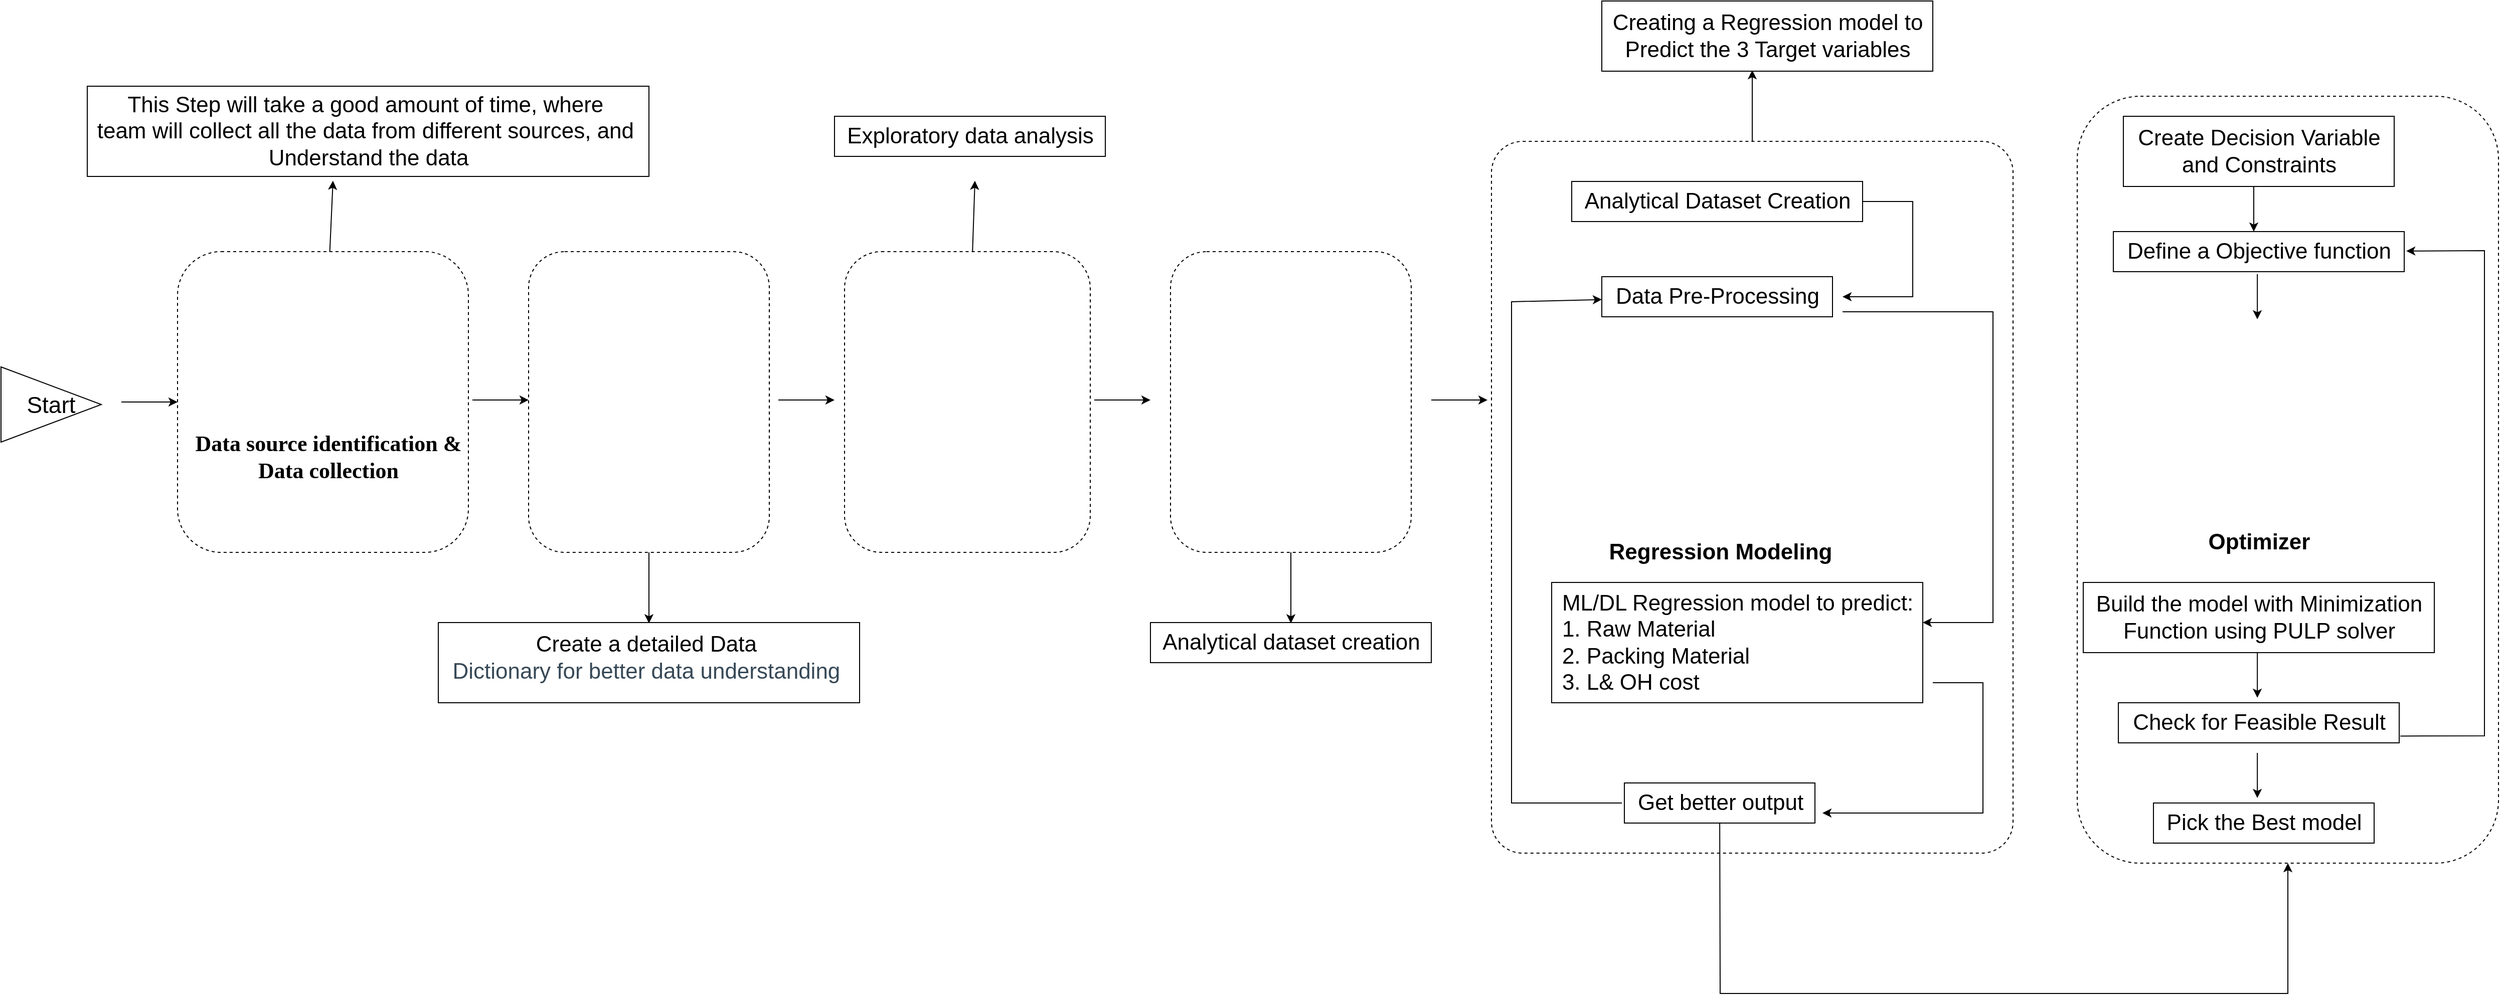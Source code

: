 <mxfile version="20.8.3" type="github">
  <diagram id="2UiVx4s0XuKnJDsQhXmO" name="Page-1">
    <mxGraphModel dx="2269" dy="1343" grid="1" gridSize="10" guides="1" tooltips="1" connect="1" arrows="1" fold="1" page="1" pageScale="1" pageWidth="1920" pageHeight="1200" background="#FFFFFF" math="0" shadow="0">
      <root>
        <mxCell id="0" />
        <mxCell id="1" parent="0" />
        <mxCell id="yzdZpW3bVmQ6ww04d_my-1" value="" style="shape=image;verticalLabelPosition=bottom;labelBackgroundColor=default;verticalAlign=top;aspect=fixed;imageAspect=0;image=https://cdn-icons-png.flaticon.com/512/3270/3270865.png;fontSize=15;" vertex="1" parent="1">
          <mxGeometry x="326" y="400" width="130" height="130" as="geometry" />
        </mxCell>
        <mxCell id="yzdZpW3bVmQ6ww04d_my-3" value="&lt;font style=&quot;font-size: 23px;&quot;&gt;Start&lt;/font&gt;" style="triangle;whiteSpace=wrap;html=1;" vertex="1" parent="1">
          <mxGeometry x="50" y="485" width="100" height="75" as="geometry" />
        </mxCell>
        <mxCell id="yzdZpW3bVmQ6ww04d_my-4" value="&lt;ol style=&quot;direction: ltr; unicode-bidi: embed; margin-top: 0in; margin-bottom: 0in; font-family: Calibri;&quot; type=&quot;1&quot;&gt;&lt;p style=&quot;margin: 0in; font-size: 16.5pt;&quot;&gt;&lt;span style=&quot;font-weight: bold; background-image: initial; background-position: initial; background-size: initial; background-repeat: initial; background-attachment: initial; background-origin: initial; background-clip: initial;&quot;&gt;Data source identification &amp;amp;&lt;/span&gt;&lt;/p&gt;&lt;p style=&quot;margin: 0in; font-size: 16.5pt;&quot;&gt;&lt;span style=&quot;font-weight: bold; background-image: initial; background-position: initial; background-size: initial; background-repeat: initial; background-attachment: initial; background-origin: initial; background-clip: initial;&quot;&gt;Data collection&lt;br&gt;&lt;/span&gt;&lt;/p&gt;&lt;/ol&gt;" style="text;html=1;align=center;verticalAlign=middle;resizable=0;points=[];autosize=1;strokeColor=none;fillColor=none;fontSize=15;" vertex="1" parent="1">
          <mxGeometry x="196" y="540" width="320" height="70" as="geometry" />
        </mxCell>
        <mxCell id="yzdZpW3bVmQ6ww04d_my-6" value="" style="rounded=1;whiteSpace=wrap;html=1;fontSize=22;fillColor=none;dashed=1;" vertex="1" parent="1">
          <mxGeometry x="226" y="370" width="290" height="300" as="geometry" />
        </mxCell>
        <mxCell id="yzdZpW3bVmQ6ww04d_my-8" value="" style="endArrow=classic;html=1;rounded=0;fontSize=22;" edge="1" parent="1" source="yzdZpW3bVmQ6ww04d_my-6">
          <mxGeometry width="50" height="50" relative="1" as="geometry">
            <mxPoint x="381" y="349.289" as="sourcePoint" />
            <mxPoint x="381" y="299.289" as="targetPoint" />
          </mxGeometry>
        </mxCell>
        <mxCell id="yzdZpW3bVmQ6ww04d_my-9" value="This Step will take a good amount of time, where&amp;nbsp;&lt;br&gt;team will collect all the data from different sources, and&amp;nbsp;&lt;br&gt;Understand the data" style="text;html=1;align=center;verticalAlign=middle;resizable=0;points=[];autosize=1;strokeColor=default;fillColor=default;fontSize=22;" vertex="1" parent="1">
          <mxGeometry x="136" y="205" width="560" height="90" as="geometry" />
        </mxCell>
        <mxCell id="yzdZpW3bVmQ6ww04d_my-10" value="" style="shape=image;verticalLabelPosition=bottom;labelBackgroundColor=default;verticalAlign=top;aspect=fixed;imageAspect=0;image=https://cdn-icons-png.flaticon.com/512/3285/3285819.png;" vertex="1" parent="1">
          <mxGeometry x="596" y="415" width="210" height="210" as="geometry" />
        </mxCell>
        <mxCell id="yzdZpW3bVmQ6ww04d_my-11" value="" style="rounded=1;whiteSpace=wrap;html=1;fontSize=22;fillColor=none;dashed=1;" vertex="1" parent="1">
          <mxGeometry x="576" y="370" width="240" height="300" as="geometry" />
        </mxCell>
        <mxCell id="yzdZpW3bVmQ6ww04d_my-12" value="" style="endArrow=classic;html=1;rounded=0;fontSize=22;" edge="1" parent="1" source="yzdZpW3bVmQ6ww04d_my-11">
          <mxGeometry width="50" height="50" relative="1" as="geometry">
            <mxPoint x="696" y="720" as="sourcePoint" />
            <mxPoint x="696" y="740.711" as="targetPoint" />
          </mxGeometry>
        </mxCell>
        <mxCell id="yzdZpW3bVmQ6ww04d_my-13" value="Create a detailed Data&amp;nbsp;&lt;h1 style=&quot;box-sizing: border-box; outline: none; font-size: 22px; margin: 0px 0px 10px; padding: 0px; color: rgb(55, 73, 87); line-height: 1.2; align-self: baseline; text-align: start; background-color: rgb(255, 255, 255);&quot;&gt;&lt;span style=&quot;font-weight: normal;&quot;&gt;Dictionary for better data understanding&amp;nbsp;&lt;/span&gt;&lt;/h1&gt;" style="text;html=1;align=center;verticalAlign=middle;resizable=0;points=[];autosize=1;strokeColor=default;fillColor=default;fontSize=22;" vertex="1" parent="1">
          <mxGeometry x="486" y="740" width="420" height="80" as="geometry" />
        </mxCell>
        <mxCell id="yzdZpW3bVmQ6ww04d_my-14" value="" style="shape=image;verticalLabelPosition=bottom;labelBackgroundColor=default;verticalAlign=top;aspect=fixed;imageAspect=0;image=https://cdn-icons-png.flaticon.com/512/1991/1991110.png;" vertex="1" parent="1">
          <mxGeometry x="926" y="435" width="190" height="190" as="geometry" />
        </mxCell>
        <mxCell id="yzdZpW3bVmQ6ww04d_my-16" value="" style="rounded=1;whiteSpace=wrap;html=1;fontSize=22;fillColor=none;dashed=1;" vertex="1" parent="1">
          <mxGeometry x="891" y="370" width="245" height="300" as="geometry" />
        </mxCell>
        <mxCell id="yzdZpW3bVmQ6ww04d_my-17" value="" style="endArrow=classic;html=1;rounded=0;fontFamily=Helvetica;fontSize=22;" edge="1" parent="1" source="yzdZpW3bVmQ6ww04d_my-16">
          <mxGeometry width="50" height="50" relative="1" as="geometry">
            <mxPoint x="1021" y="349.289" as="sourcePoint" />
            <mxPoint x="1021" y="299.289" as="targetPoint" />
          </mxGeometry>
        </mxCell>
        <mxCell id="yzdZpW3bVmQ6ww04d_my-18" value="Exploratory data analysis" style="text;html=1;align=center;verticalAlign=middle;resizable=0;points=[];autosize=1;strokeColor=default;fillColor=default;fontSize=22;" vertex="1" parent="1">
          <mxGeometry x="881" y="235" width="270" height="40" as="geometry" />
        </mxCell>
        <mxCell id="yzdZpW3bVmQ6ww04d_my-19" value="" style="shape=image;verticalLabelPosition=bottom;labelBackgroundColor=default;verticalAlign=top;aspect=fixed;imageAspect=0;image=https://cdn-icons-png.flaticon.com/512/9390/9390674.png;" vertex="1" parent="1">
          <mxGeometry x="1226" y="435" width="205" height="205" as="geometry" />
        </mxCell>
        <mxCell id="yzdZpW3bVmQ6ww04d_my-20" value="" style="rounded=1;whiteSpace=wrap;html=1;fontSize=22;fillColor=none;dashed=1;" vertex="1" parent="1">
          <mxGeometry x="1216" y="370" width="240" height="300" as="geometry" />
        </mxCell>
        <mxCell id="yzdZpW3bVmQ6ww04d_my-21" value="" style="endArrow=classic;html=1;rounded=0;fontFamily=Helvetica;fontSize=22;" edge="1" parent="1" source="yzdZpW3bVmQ6ww04d_my-20">
          <mxGeometry width="50" height="50" relative="1" as="geometry">
            <mxPoint x="1336" y="720" as="sourcePoint" />
            <mxPoint x="1336" y="740.711" as="targetPoint" />
          </mxGeometry>
        </mxCell>
        <mxCell id="yzdZpW3bVmQ6ww04d_my-22" value="Analytical dataset creation" style="text;html=1;align=center;verticalAlign=middle;resizable=0;points=[];autosize=1;strokeColor=default;fillColor=default;fontSize=22;" vertex="1" parent="1">
          <mxGeometry x="1196" y="740" width="280" height="40" as="geometry" />
        </mxCell>
        <mxCell id="yzdZpW3bVmQ6ww04d_my-23" value="" style="shape=image;verticalLabelPosition=bottom;labelBackgroundColor=default;verticalAlign=top;aspect=fixed;imageAspect=0;image=https://cdn-icons-png.flaticon.com/512/1376/1376834.png;" vertex="1" parent="1">
          <mxGeometry x="1666" y="455" width="195" height="195" as="geometry" />
        </mxCell>
        <mxCell id="yzdZpW3bVmQ6ww04d_my-24" value="" style="rounded=1;whiteSpace=wrap;html=1;fontSize=22;fillColor=none;dashed=1;arcSize=6;" vertex="1" parent="1">
          <mxGeometry x="1536" y="260" width="520" height="710" as="geometry" />
        </mxCell>
        <mxCell id="yzdZpW3bVmQ6ww04d_my-25" value="&lt;b&gt;Regression Modeling&lt;/b&gt;" style="text;html=1;align=center;verticalAlign=middle;resizable=0;points=[];autosize=1;strokeColor=none;fillColor=none;fontSize=22;fontFamily=Helvetica;" vertex="1" parent="1">
          <mxGeometry x="1638.5" y="650" width="250" height="40" as="geometry" />
        </mxCell>
        <mxCell id="yzdZpW3bVmQ6ww04d_my-26" value="&lt;div style=&quot;text-align: left;&quot;&gt;&lt;span style=&quot;background-color: initial;&quot;&gt;ML/DL Regression model to predict:&lt;/span&gt;&lt;/div&gt;&lt;div style=&quot;text-align: left;&quot;&gt;&lt;span style=&quot;background-color: initial;&quot;&gt;1. Raw Material&lt;/span&gt;&lt;/div&gt;&lt;div style=&quot;text-align: left;&quot;&gt;&lt;span style=&quot;background-color: initial;&quot;&gt;2. Packing Material&lt;/span&gt;&lt;/div&gt;&lt;div style=&quot;text-align: left;&quot;&gt;&lt;span style=&quot;background-color: initial;&quot;&gt;3. L&amp;amp; OH cost&lt;/span&gt;&lt;/div&gt;" style="text;html=1;align=center;verticalAlign=middle;resizable=0;points=[];autosize=1;strokeColor=default;fillColor=default;fontSize=22;fontFamily=Helvetica;" vertex="1" parent="1">
          <mxGeometry x="1596" y="700" width="370" height="120" as="geometry" />
        </mxCell>
        <mxCell id="yzdZpW3bVmQ6ww04d_my-27" value="Analytical Dataset Creation" style="text;html=1;align=center;verticalAlign=middle;resizable=0;points=[];autosize=1;strokeColor=default;fillColor=default;fontSize=22;fontFamily=Helvetica;" vertex="1" parent="1">
          <mxGeometry x="1616" y="300" width="290" height="40" as="geometry" />
        </mxCell>
        <mxCell id="yzdZpW3bVmQ6ww04d_my-28" value="Data Pre-Processing" style="text;html=1;align=center;verticalAlign=middle;resizable=0;points=[];autosize=1;strokeColor=default;fillColor=default;fontSize=22;fontFamily=Helvetica;" vertex="1" parent="1">
          <mxGeometry x="1646" y="395" width="230" height="40" as="geometry" />
        </mxCell>
        <mxCell id="yzdZpW3bVmQ6ww04d_my-29" value="" style="rounded=1;whiteSpace=wrap;html=1;fontSize=22;fillColor=none;dashed=1;" vertex="1" parent="1">
          <mxGeometry x="2120" y="215" width="420" height="765" as="geometry" />
        </mxCell>
        <mxCell id="yzdZpW3bVmQ6ww04d_my-30" value="" style="endArrow=classic;html=1;rounded=0;fontFamily=Helvetica;fontSize=22;" edge="1" parent="1" source="yzdZpW3bVmQ6ww04d_my-24">
          <mxGeometry width="50" height="50" relative="1" as="geometry">
            <mxPoint x="1786" y="239.289" as="sourcePoint" />
            <mxPoint x="1796" y="189" as="targetPoint" />
            <Array as="points">
              <mxPoint x="1796" y="250" />
            </Array>
          </mxGeometry>
        </mxCell>
        <mxCell id="yzdZpW3bVmQ6ww04d_my-31" value="Creating a Regression model to&lt;br&gt;Predict the 3 Target variables" style="text;html=1;align=center;verticalAlign=middle;resizable=0;points=[];autosize=1;strokeColor=default;fillColor=default;fontSize=22;" vertex="1" parent="1">
          <mxGeometry x="1646" y="120" width="330" height="70" as="geometry" />
        </mxCell>
        <mxCell id="yzdZpW3bVmQ6ww04d_my-32" value="" style="shape=image;verticalLabelPosition=bottom;labelBackgroundColor=default;verticalAlign=top;aspect=fixed;imageAspect=0;image=https://cdn-icons-png.flaticon.com/512/9488/9488888.png;" vertex="1" parent="1">
          <mxGeometry x="2201" y="435" width="200" height="200" as="geometry" />
        </mxCell>
        <mxCell id="yzdZpW3bVmQ6ww04d_my-33" value="Get better output" style="text;html=1;align=center;verticalAlign=middle;resizable=0;points=[];autosize=1;strokeColor=default;fillColor=default;fontSize=22;fontFamily=Helvetica;" vertex="1" parent="1">
          <mxGeometry x="1668.5" y="900" width="190" height="40" as="geometry" />
        </mxCell>
        <mxCell id="yzdZpW3bVmQ6ww04d_my-35" value="" style="endArrow=classic;html=1;rounded=0;fontFamily=Helvetica;fontSize=22;" edge="1" parent="1">
          <mxGeometry width="50" height="50" relative="1" as="geometry">
            <mxPoint x="1906" y="320" as="sourcePoint" />
            <mxPoint x="1886" y="415" as="targetPoint" />
            <Array as="points">
              <mxPoint x="1956" y="320" />
              <mxPoint x="1956" y="415" />
            </Array>
          </mxGeometry>
        </mxCell>
        <mxCell id="yzdZpW3bVmQ6ww04d_my-36" value="" style="endArrow=classic;html=1;rounded=0;fontFamily=Helvetica;fontSize=22;" edge="1" parent="1">
          <mxGeometry width="50" height="50" relative="1" as="geometry">
            <mxPoint x="1886" y="430" as="sourcePoint" />
            <mxPoint x="1966" y="740" as="targetPoint" />
            <Array as="points">
              <mxPoint x="2036" y="430" />
              <mxPoint x="2036" y="590" />
              <mxPoint x="2036" y="740" />
            </Array>
          </mxGeometry>
        </mxCell>
        <mxCell id="yzdZpW3bVmQ6ww04d_my-37" value="" style="endArrow=classic;html=1;rounded=0;fontFamily=Helvetica;fontSize=22;" edge="1" parent="1">
          <mxGeometry width="50" height="50" relative="1" as="geometry">
            <mxPoint x="1976" y="800" as="sourcePoint" />
            <mxPoint x="1866" y="930" as="targetPoint" />
            <Array as="points">
              <mxPoint x="2026" y="800" />
              <mxPoint x="2026" y="930" />
            </Array>
          </mxGeometry>
        </mxCell>
        <mxCell id="yzdZpW3bVmQ6ww04d_my-38" value="" style="endArrow=classic;html=1;rounded=0;fontFamily=Helvetica;fontSize=22;" edge="1" parent="1" target="yzdZpW3bVmQ6ww04d_my-28">
          <mxGeometry width="50" height="50" relative="1" as="geometry">
            <mxPoint x="1666" y="920" as="sourcePoint" />
            <mxPoint x="1496" y="890" as="targetPoint" />
            <Array as="points">
              <mxPoint x="1556" y="920" />
              <mxPoint x="1556" y="420" />
            </Array>
          </mxGeometry>
        </mxCell>
        <mxCell id="yzdZpW3bVmQ6ww04d_my-40" value="&lt;b&gt;Optimizer&lt;/b&gt;" style="text;html=1;align=center;verticalAlign=middle;resizable=0;points=[];autosize=1;strokeColor=none;fillColor=none;fontSize=22;fontFamily=Helvetica;" vertex="1" parent="1">
          <mxGeometry x="2241" y="640" width="120" height="40" as="geometry" />
        </mxCell>
        <mxCell id="yzdZpW3bVmQ6ww04d_my-41" value="" style="endArrow=classic;html=1;rounded=0;fontFamily=Helvetica;fontSize=22;entryX=0.5;entryY=1;entryDx=0;entryDy=0;" edge="1" parent="1" source="yzdZpW3bVmQ6ww04d_my-33" target="yzdZpW3bVmQ6ww04d_my-29">
          <mxGeometry width="50" height="50" relative="1" as="geometry">
            <mxPoint x="1763.5" y="990" as="sourcePoint" />
            <mxPoint x="2496" y="1110" as="targetPoint" />
            <Array as="points">
              <mxPoint x="1764" y="1110" />
              <mxPoint x="2330" y="1110" />
            </Array>
          </mxGeometry>
        </mxCell>
        <mxCell id="yzdZpW3bVmQ6ww04d_my-43" value="Create Decision Variable&lt;br&gt;and Constraints" style="text;html=1;align=center;verticalAlign=middle;resizable=0;points=[];autosize=1;strokeColor=default;fillColor=default;fontSize=22;fontFamily=Helvetica;" vertex="1" parent="1">
          <mxGeometry x="2166" y="235" width="270" height="70" as="geometry" />
        </mxCell>
        <mxCell id="yzdZpW3bVmQ6ww04d_my-44" value="Define a Objective function" style="text;html=1;align=center;verticalAlign=middle;resizable=0;points=[];autosize=1;strokeColor=default;fillColor=default;fontSize=22;fontFamily=Helvetica;" vertex="1" parent="1">
          <mxGeometry x="2156" y="350" width="290" height="40" as="geometry" />
        </mxCell>
        <mxCell id="yzdZpW3bVmQ6ww04d_my-45" value="Build the model with Minimization&lt;br&gt;Function using PULP solver" style="text;html=1;align=center;verticalAlign=middle;resizable=0;points=[];autosize=1;strokeColor=default;fillColor=default;fontSize=22;fontFamily=Helvetica;" vertex="1" parent="1">
          <mxGeometry x="2126" y="700" width="350" height="70" as="geometry" />
        </mxCell>
        <mxCell id="yzdZpW3bVmQ6ww04d_my-46" value="Check for Feasible Result" style="text;html=1;align=center;verticalAlign=middle;resizable=0;points=[];autosize=1;strokeColor=default;fillColor=default;fontSize=22;fontFamily=Helvetica;" vertex="1" parent="1">
          <mxGeometry x="2161" y="820" width="280" height="40" as="geometry" />
        </mxCell>
        <mxCell id="yzdZpW3bVmQ6ww04d_my-47" value="Pick the Best model" style="text;html=1;align=center;verticalAlign=middle;resizable=0;points=[];autosize=1;strokeColor=default;fillColor=default;fontSize=22;fontFamily=Helvetica;" vertex="1" parent="1">
          <mxGeometry x="2196" y="920" width="220" height="40" as="geometry" />
        </mxCell>
        <mxCell id="yzdZpW3bVmQ6ww04d_my-48" value="" style="endArrow=classic;html=1;rounded=0;fontFamily=Helvetica;fontSize=22;entryX=1.007;entryY=0.485;entryDx=0;entryDy=0;entryPerimeter=0;exitX=1.004;exitY=0.83;exitDx=0;exitDy=0;exitPerimeter=0;" edge="1" parent="1" source="yzdZpW3bVmQ6ww04d_my-46" target="yzdZpW3bVmQ6ww04d_my-44">
          <mxGeometry width="50" height="50" relative="1" as="geometry">
            <mxPoint x="2636" y="860" as="sourcePoint" />
            <mxPoint x="2616" y="357.805" as="targetPoint" />
            <Array as="points">
              <mxPoint x="2526" y="853" />
              <mxPoint x="2526" y="369" />
            </Array>
          </mxGeometry>
        </mxCell>
        <mxCell id="yzdZpW3bVmQ6ww04d_my-49" value="" style="endArrow=classic;html=1;rounded=0;fontFamily=Helvetica;fontSize=22;" edge="1" parent="1">
          <mxGeometry width="50" height="50" relative="1" as="geometry">
            <mxPoint x="2296" y="305" as="sourcePoint" />
            <mxPoint x="2296" y="350" as="targetPoint" />
          </mxGeometry>
        </mxCell>
        <mxCell id="yzdZpW3bVmQ6ww04d_my-50" value="" style="endArrow=classic;html=1;rounded=0;fontFamily=Helvetica;fontSize=22;" edge="1" parent="1">
          <mxGeometry width="50" height="50" relative="1" as="geometry">
            <mxPoint x="2299.57" y="392.5" as="sourcePoint" />
            <mxPoint x="2299.57" y="437.5" as="targetPoint" />
          </mxGeometry>
        </mxCell>
        <mxCell id="yzdZpW3bVmQ6ww04d_my-51" value="" style="endArrow=classic;html=1;rounded=0;fontFamily=Helvetica;fontSize=22;" edge="1" parent="1">
          <mxGeometry width="50" height="50" relative="1" as="geometry">
            <mxPoint x="2299.57" y="770" as="sourcePoint" />
            <mxPoint x="2299.57" y="815" as="targetPoint" />
          </mxGeometry>
        </mxCell>
        <mxCell id="yzdZpW3bVmQ6ww04d_my-52" value="" style="endArrow=classic;html=1;rounded=0;fontFamily=Helvetica;fontSize=22;" edge="1" parent="1">
          <mxGeometry width="50" height="50" relative="1" as="geometry">
            <mxPoint x="2299.57" y="870" as="sourcePoint" />
            <mxPoint x="2299.57" y="915" as="targetPoint" />
          </mxGeometry>
        </mxCell>
        <mxCell id="yzdZpW3bVmQ6ww04d_my-54" value="" style="endArrow=classic;html=1;rounded=0;fontFamily=Helvetica;fontSize=22;entryX=0;entryY=0.5;entryDx=0;entryDy=0;" edge="1" parent="1" target="yzdZpW3bVmQ6ww04d_my-6">
          <mxGeometry width="50" height="50" relative="1" as="geometry">
            <mxPoint x="170" y="520" as="sourcePoint" />
            <mxPoint x="220" y="470" as="targetPoint" />
          </mxGeometry>
        </mxCell>
        <mxCell id="yzdZpW3bVmQ6ww04d_my-57" value="" style="endArrow=classic;html=1;rounded=0;fontFamily=Helvetica;fontSize=22;entryX=0;entryY=0.5;entryDx=0;entryDy=0;" edge="1" parent="1">
          <mxGeometry width="50" height="50" relative="1" as="geometry">
            <mxPoint x="520" y="518" as="sourcePoint" />
            <mxPoint x="576" y="518" as="targetPoint" />
          </mxGeometry>
        </mxCell>
        <mxCell id="yzdZpW3bVmQ6ww04d_my-58" value="" style="endArrow=classic;html=1;rounded=0;fontFamily=Helvetica;fontSize=22;entryX=0;entryY=0.5;entryDx=0;entryDy=0;" edge="1" parent="1">
          <mxGeometry width="50" height="50" relative="1" as="geometry">
            <mxPoint x="825" y="518" as="sourcePoint" />
            <mxPoint x="881" y="518" as="targetPoint" />
          </mxGeometry>
        </mxCell>
        <mxCell id="yzdZpW3bVmQ6ww04d_my-59" value="" style="endArrow=classic;html=1;rounded=0;fontFamily=Helvetica;fontSize=22;entryX=0;entryY=0.5;entryDx=0;entryDy=0;" edge="1" parent="1">
          <mxGeometry width="50" height="50" relative="1" as="geometry">
            <mxPoint x="1476" y="518" as="sourcePoint" />
            <mxPoint x="1532" y="518" as="targetPoint" />
          </mxGeometry>
        </mxCell>
        <mxCell id="yzdZpW3bVmQ6ww04d_my-60" value="" style="endArrow=classic;html=1;rounded=0;fontFamily=Helvetica;fontSize=22;entryX=0;entryY=0.5;entryDx=0;entryDy=0;" edge="1" parent="1">
          <mxGeometry width="50" height="50" relative="1" as="geometry">
            <mxPoint x="1140" y="518" as="sourcePoint" />
            <mxPoint x="1196" y="518" as="targetPoint" />
          </mxGeometry>
        </mxCell>
      </root>
    </mxGraphModel>
  </diagram>
</mxfile>
